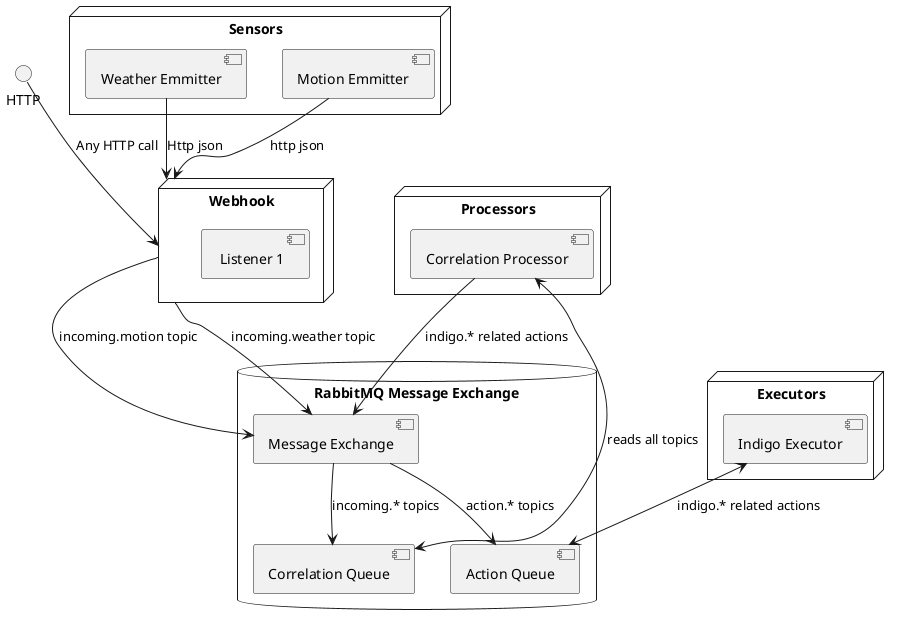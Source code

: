 @startuml

node "Sensors" {
    [Weather Emmitter]
    [Motion Emmitter]
}

node "Webhook" {
    [ Listener 1]
}

database "RabbitMQ Message Exchange" as exchange {
    [Message Exchange]
    [Correlation Queue]
    [Action Queue]
}

node "Processors" {
    [Correlation Processor]
}

node "Executors" {
    [Indigo Executor]
    ' [Metrics Publisher]
}

HTTP --> Webhook : Any HTTP call
[Weather Emmitter] --> Webhook: Http json
[Motion Emmitter] --> Webhook: http json
Webhook --> [Message Exchange]: incoming.motion topic
Webhook --> [Message Exchange]: incoming.weather topic
[Message Exchange] --> [Correlation Queue]: incoming.* topics
[Message Exchange] --> [Action Queue]: action.* topics
[Correlation Processor] <--> [Correlation Queue]: reads all topics
[Correlation Processor] --> [Message Exchange]: indigo.* related actions
[Indigo Executor] <--> [Action Queue]: indigo.* related actions

@enduml
